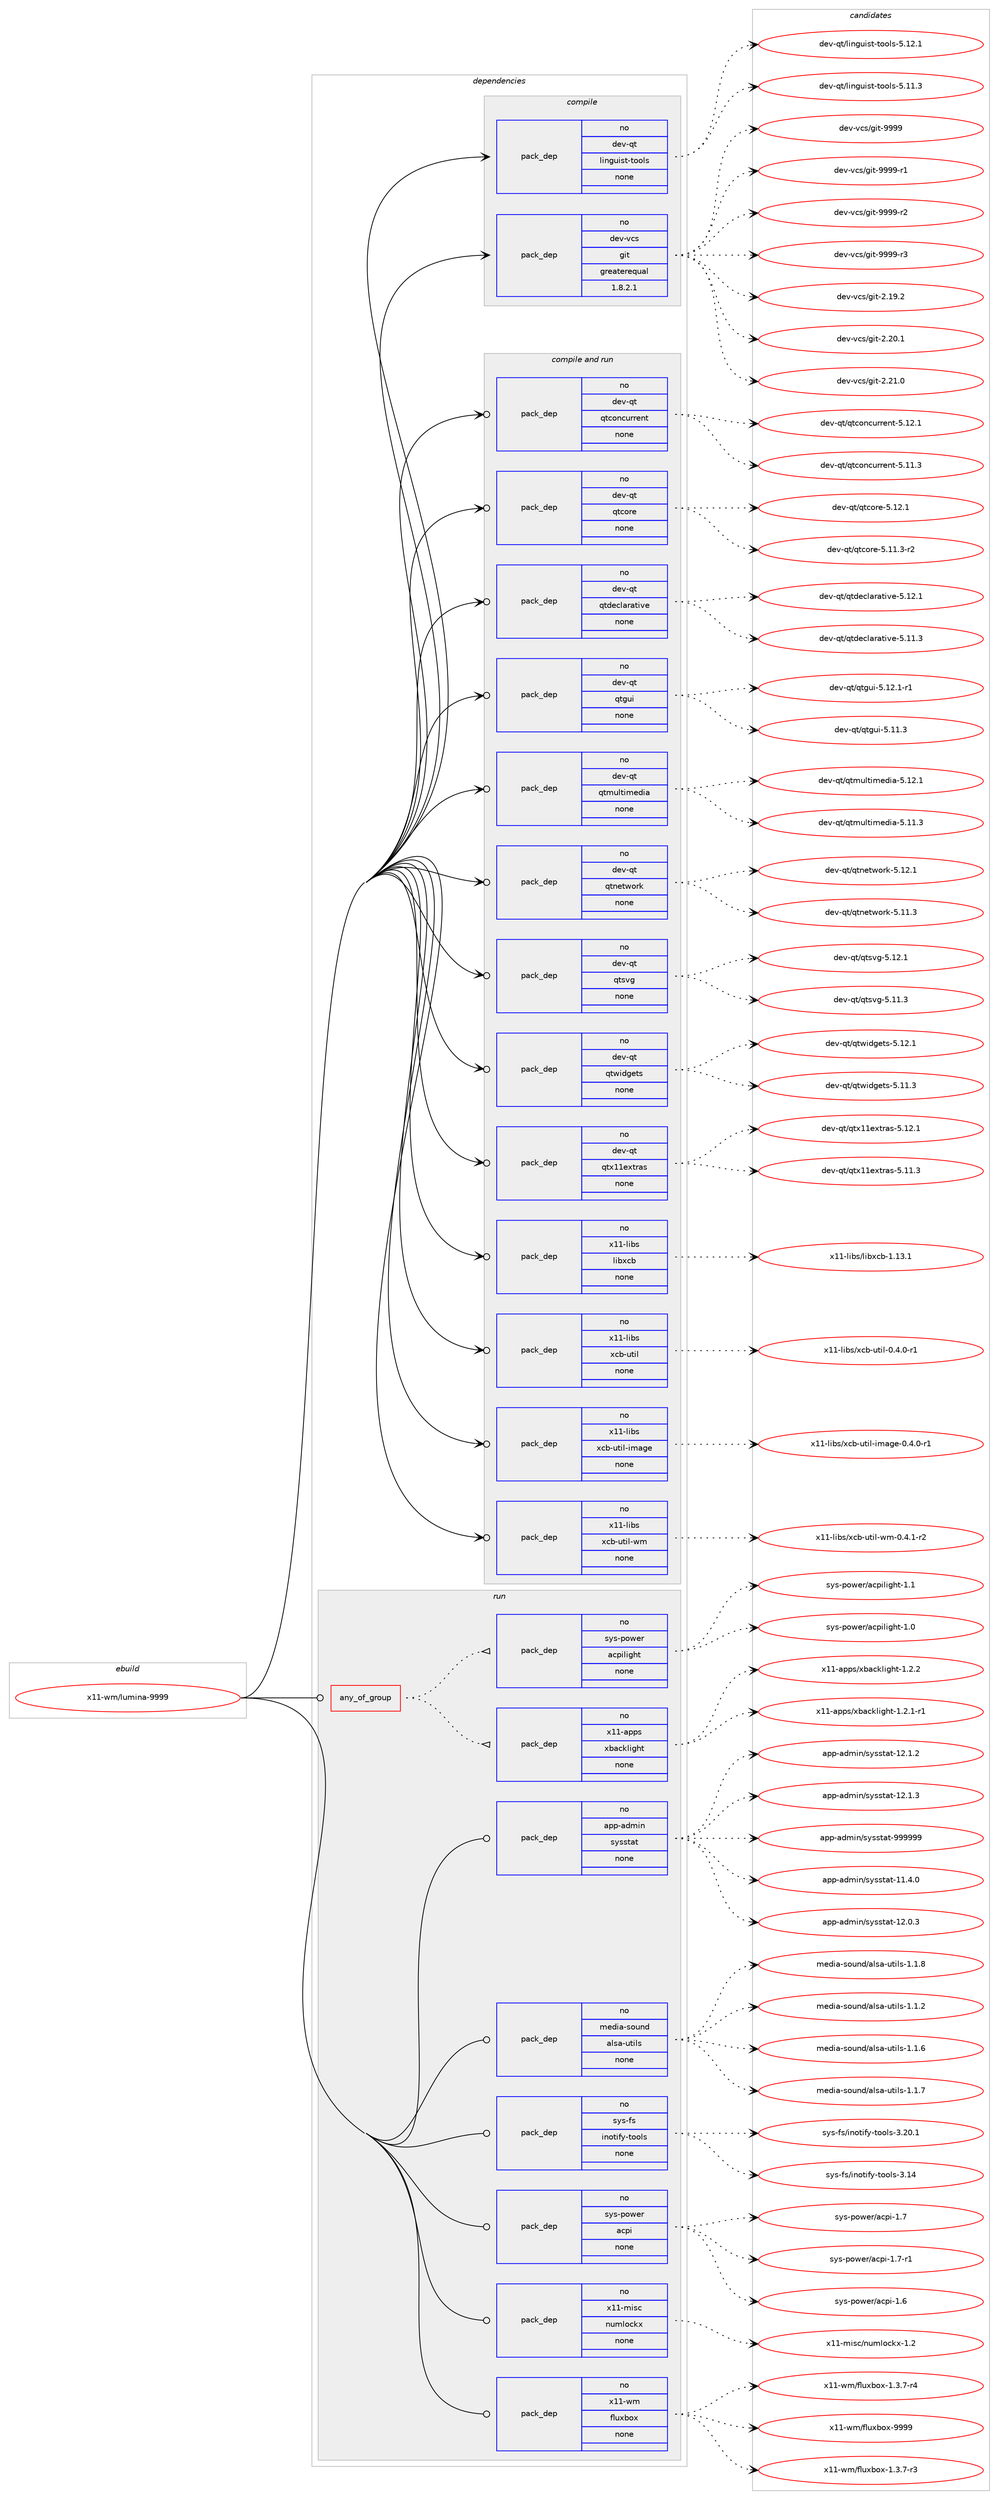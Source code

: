 digraph prolog {

# *************
# Graph options
# *************

newrank=true;
concentrate=true;
compound=true;
graph [rankdir=LR,fontname=Helvetica,fontsize=10,ranksep=1.5];#, ranksep=2.5, nodesep=0.2];
edge  [arrowhead=vee];
node  [fontname=Helvetica,fontsize=10];

# **********
# The ebuild
# **********

subgraph cluster_leftcol {
color=gray;
rank=same;
label=<<i>ebuild</i>>;
id [label="x11-wm/lumina-9999", color=red, width=4, href="../x11-wm/lumina-9999.svg"];
}

# ****************
# The dependencies
# ****************

subgraph cluster_midcol {
color=gray;
label=<<i>dependencies</i>>;
subgraph cluster_compile {
fillcolor="#eeeeee";
style=filled;
label=<<i>compile</i>>;
subgraph pack1273483 {
dependency1770808 [label=<<TABLE BORDER="0" CELLBORDER="1" CELLSPACING="0" CELLPADDING="4" WIDTH="220"><TR><TD ROWSPAN="6" CELLPADDING="30">pack_dep</TD></TR><TR><TD WIDTH="110">no</TD></TR><TR><TD>dev-qt</TD></TR><TR><TD>linguist-tools</TD></TR><TR><TD>none</TD></TR><TR><TD></TD></TR></TABLE>>, shape=none, color=blue];
}
id:e -> dependency1770808:w [weight=20,style="solid",arrowhead="vee"];
subgraph pack1273484 {
dependency1770809 [label=<<TABLE BORDER="0" CELLBORDER="1" CELLSPACING="0" CELLPADDING="4" WIDTH="220"><TR><TD ROWSPAN="6" CELLPADDING="30">pack_dep</TD></TR><TR><TD WIDTH="110">no</TD></TR><TR><TD>dev-vcs</TD></TR><TR><TD>git</TD></TR><TR><TD>greaterequal</TD></TR><TR><TD>1.8.2.1</TD></TR></TABLE>>, shape=none, color=blue];
}
id:e -> dependency1770809:w [weight=20,style="solid",arrowhead="vee"];
}
subgraph cluster_compileandrun {
fillcolor="#eeeeee";
style=filled;
label=<<i>compile and run</i>>;
subgraph pack1273485 {
dependency1770810 [label=<<TABLE BORDER="0" CELLBORDER="1" CELLSPACING="0" CELLPADDING="4" WIDTH="220"><TR><TD ROWSPAN="6" CELLPADDING="30">pack_dep</TD></TR><TR><TD WIDTH="110">no</TD></TR><TR><TD>dev-qt</TD></TR><TR><TD>qtconcurrent</TD></TR><TR><TD>none</TD></TR><TR><TD></TD></TR></TABLE>>, shape=none, color=blue];
}
id:e -> dependency1770810:w [weight=20,style="solid",arrowhead="odotvee"];
subgraph pack1273486 {
dependency1770811 [label=<<TABLE BORDER="0" CELLBORDER="1" CELLSPACING="0" CELLPADDING="4" WIDTH="220"><TR><TD ROWSPAN="6" CELLPADDING="30">pack_dep</TD></TR><TR><TD WIDTH="110">no</TD></TR><TR><TD>dev-qt</TD></TR><TR><TD>qtcore</TD></TR><TR><TD>none</TD></TR><TR><TD></TD></TR></TABLE>>, shape=none, color=blue];
}
id:e -> dependency1770811:w [weight=20,style="solid",arrowhead="odotvee"];
subgraph pack1273487 {
dependency1770812 [label=<<TABLE BORDER="0" CELLBORDER="1" CELLSPACING="0" CELLPADDING="4" WIDTH="220"><TR><TD ROWSPAN="6" CELLPADDING="30">pack_dep</TD></TR><TR><TD WIDTH="110">no</TD></TR><TR><TD>dev-qt</TD></TR><TR><TD>qtdeclarative</TD></TR><TR><TD>none</TD></TR><TR><TD></TD></TR></TABLE>>, shape=none, color=blue];
}
id:e -> dependency1770812:w [weight=20,style="solid",arrowhead="odotvee"];
subgraph pack1273488 {
dependency1770813 [label=<<TABLE BORDER="0" CELLBORDER="1" CELLSPACING="0" CELLPADDING="4" WIDTH="220"><TR><TD ROWSPAN="6" CELLPADDING="30">pack_dep</TD></TR><TR><TD WIDTH="110">no</TD></TR><TR><TD>dev-qt</TD></TR><TR><TD>qtgui</TD></TR><TR><TD>none</TD></TR><TR><TD></TD></TR></TABLE>>, shape=none, color=blue];
}
id:e -> dependency1770813:w [weight=20,style="solid",arrowhead="odotvee"];
subgraph pack1273489 {
dependency1770814 [label=<<TABLE BORDER="0" CELLBORDER="1" CELLSPACING="0" CELLPADDING="4" WIDTH="220"><TR><TD ROWSPAN="6" CELLPADDING="30">pack_dep</TD></TR><TR><TD WIDTH="110">no</TD></TR><TR><TD>dev-qt</TD></TR><TR><TD>qtmultimedia</TD></TR><TR><TD>none</TD></TR><TR><TD></TD></TR></TABLE>>, shape=none, color=blue];
}
id:e -> dependency1770814:w [weight=20,style="solid",arrowhead="odotvee"];
subgraph pack1273490 {
dependency1770815 [label=<<TABLE BORDER="0" CELLBORDER="1" CELLSPACING="0" CELLPADDING="4" WIDTH="220"><TR><TD ROWSPAN="6" CELLPADDING="30">pack_dep</TD></TR><TR><TD WIDTH="110">no</TD></TR><TR><TD>dev-qt</TD></TR><TR><TD>qtnetwork</TD></TR><TR><TD>none</TD></TR><TR><TD></TD></TR></TABLE>>, shape=none, color=blue];
}
id:e -> dependency1770815:w [weight=20,style="solid",arrowhead="odotvee"];
subgraph pack1273491 {
dependency1770816 [label=<<TABLE BORDER="0" CELLBORDER="1" CELLSPACING="0" CELLPADDING="4" WIDTH="220"><TR><TD ROWSPAN="6" CELLPADDING="30">pack_dep</TD></TR><TR><TD WIDTH="110">no</TD></TR><TR><TD>dev-qt</TD></TR><TR><TD>qtsvg</TD></TR><TR><TD>none</TD></TR><TR><TD></TD></TR></TABLE>>, shape=none, color=blue];
}
id:e -> dependency1770816:w [weight=20,style="solid",arrowhead="odotvee"];
subgraph pack1273492 {
dependency1770817 [label=<<TABLE BORDER="0" CELLBORDER="1" CELLSPACING="0" CELLPADDING="4" WIDTH="220"><TR><TD ROWSPAN="6" CELLPADDING="30">pack_dep</TD></TR><TR><TD WIDTH="110">no</TD></TR><TR><TD>dev-qt</TD></TR><TR><TD>qtwidgets</TD></TR><TR><TD>none</TD></TR><TR><TD></TD></TR></TABLE>>, shape=none, color=blue];
}
id:e -> dependency1770817:w [weight=20,style="solid",arrowhead="odotvee"];
subgraph pack1273493 {
dependency1770818 [label=<<TABLE BORDER="0" CELLBORDER="1" CELLSPACING="0" CELLPADDING="4" WIDTH="220"><TR><TD ROWSPAN="6" CELLPADDING="30">pack_dep</TD></TR><TR><TD WIDTH="110">no</TD></TR><TR><TD>dev-qt</TD></TR><TR><TD>qtx11extras</TD></TR><TR><TD>none</TD></TR><TR><TD></TD></TR></TABLE>>, shape=none, color=blue];
}
id:e -> dependency1770818:w [weight=20,style="solid",arrowhead="odotvee"];
subgraph pack1273494 {
dependency1770819 [label=<<TABLE BORDER="0" CELLBORDER="1" CELLSPACING="0" CELLPADDING="4" WIDTH="220"><TR><TD ROWSPAN="6" CELLPADDING="30">pack_dep</TD></TR><TR><TD WIDTH="110">no</TD></TR><TR><TD>x11-libs</TD></TR><TR><TD>libxcb</TD></TR><TR><TD>none</TD></TR><TR><TD></TD></TR></TABLE>>, shape=none, color=blue];
}
id:e -> dependency1770819:w [weight=20,style="solid",arrowhead="odotvee"];
subgraph pack1273495 {
dependency1770820 [label=<<TABLE BORDER="0" CELLBORDER="1" CELLSPACING="0" CELLPADDING="4" WIDTH="220"><TR><TD ROWSPAN="6" CELLPADDING="30">pack_dep</TD></TR><TR><TD WIDTH="110">no</TD></TR><TR><TD>x11-libs</TD></TR><TR><TD>xcb-util</TD></TR><TR><TD>none</TD></TR><TR><TD></TD></TR></TABLE>>, shape=none, color=blue];
}
id:e -> dependency1770820:w [weight=20,style="solid",arrowhead="odotvee"];
subgraph pack1273496 {
dependency1770821 [label=<<TABLE BORDER="0" CELLBORDER="1" CELLSPACING="0" CELLPADDING="4" WIDTH="220"><TR><TD ROWSPAN="6" CELLPADDING="30">pack_dep</TD></TR><TR><TD WIDTH="110">no</TD></TR><TR><TD>x11-libs</TD></TR><TR><TD>xcb-util-image</TD></TR><TR><TD>none</TD></TR><TR><TD></TD></TR></TABLE>>, shape=none, color=blue];
}
id:e -> dependency1770821:w [weight=20,style="solid",arrowhead="odotvee"];
subgraph pack1273497 {
dependency1770822 [label=<<TABLE BORDER="0" CELLBORDER="1" CELLSPACING="0" CELLPADDING="4" WIDTH="220"><TR><TD ROWSPAN="6" CELLPADDING="30">pack_dep</TD></TR><TR><TD WIDTH="110">no</TD></TR><TR><TD>x11-libs</TD></TR><TR><TD>xcb-util-wm</TD></TR><TR><TD>none</TD></TR><TR><TD></TD></TR></TABLE>>, shape=none, color=blue];
}
id:e -> dependency1770822:w [weight=20,style="solid",arrowhead="odotvee"];
}
subgraph cluster_run {
fillcolor="#eeeeee";
style=filled;
label=<<i>run</i>>;
subgraph any28880 {
dependency1770823 [label=<<TABLE BORDER="0" CELLBORDER="1" CELLSPACING="0" CELLPADDING="4"><TR><TD CELLPADDING="10">any_of_group</TD></TR></TABLE>>, shape=none, color=red];subgraph pack1273498 {
dependency1770824 [label=<<TABLE BORDER="0" CELLBORDER="1" CELLSPACING="0" CELLPADDING="4" WIDTH="220"><TR><TD ROWSPAN="6" CELLPADDING="30">pack_dep</TD></TR><TR><TD WIDTH="110">no</TD></TR><TR><TD>x11-apps</TD></TR><TR><TD>xbacklight</TD></TR><TR><TD>none</TD></TR><TR><TD></TD></TR></TABLE>>, shape=none, color=blue];
}
dependency1770823:e -> dependency1770824:w [weight=20,style="dotted",arrowhead="oinv"];
subgraph pack1273499 {
dependency1770825 [label=<<TABLE BORDER="0" CELLBORDER="1" CELLSPACING="0" CELLPADDING="4" WIDTH="220"><TR><TD ROWSPAN="6" CELLPADDING="30">pack_dep</TD></TR><TR><TD WIDTH="110">no</TD></TR><TR><TD>sys-power</TD></TR><TR><TD>acpilight</TD></TR><TR><TD>none</TD></TR><TR><TD></TD></TR></TABLE>>, shape=none, color=blue];
}
dependency1770823:e -> dependency1770825:w [weight=20,style="dotted",arrowhead="oinv"];
}
id:e -> dependency1770823:w [weight=20,style="solid",arrowhead="odot"];
subgraph pack1273500 {
dependency1770826 [label=<<TABLE BORDER="0" CELLBORDER="1" CELLSPACING="0" CELLPADDING="4" WIDTH="220"><TR><TD ROWSPAN="6" CELLPADDING="30">pack_dep</TD></TR><TR><TD WIDTH="110">no</TD></TR><TR><TD>app-admin</TD></TR><TR><TD>sysstat</TD></TR><TR><TD>none</TD></TR><TR><TD></TD></TR></TABLE>>, shape=none, color=blue];
}
id:e -> dependency1770826:w [weight=20,style="solid",arrowhead="odot"];
subgraph pack1273501 {
dependency1770827 [label=<<TABLE BORDER="0" CELLBORDER="1" CELLSPACING="0" CELLPADDING="4" WIDTH="220"><TR><TD ROWSPAN="6" CELLPADDING="30">pack_dep</TD></TR><TR><TD WIDTH="110">no</TD></TR><TR><TD>media-sound</TD></TR><TR><TD>alsa-utils</TD></TR><TR><TD>none</TD></TR><TR><TD></TD></TR></TABLE>>, shape=none, color=blue];
}
id:e -> dependency1770827:w [weight=20,style="solid",arrowhead="odot"];
subgraph pack1273502 {
dependency1770828 [label=<<TABLE BORDER="0" CELLBORDER="1" CELLSPACING="0" CELLPADDING="4" WIDTH="220"><TR><TD ROWSPAN="6" CELLPADDING="30">pack_dep</TD></TR><TR><TD WIDTH="110">no</TD></TR><TR><TD>sys-fs</TD></TR><TR><TD>inotify-tools</TD></TR><TR><TD>none</TD></TR><TR><TD></TD></TR></TABLE>>, shape=none, color=blue];
}
id:e -> dependency1770828:w [weight=20,style="solid",arrowhead="odot"];
subgraph pack1273503 {
dependency1770829 [label=<<TABLE BORDER="0" CELLBORDER="1" CELLSPACING="0" CELLPADDING="4" WIDTH="220"><TR><TD ROWSPAN="6" CELLPADDING="30">pack_dep</TD></TR><TR><TD WIDTH="110">no</TD></TR><TR><TD>sys-power</TD></TR><TR><TD>acpi</TD></TR><TR><TD>none</TD></TR><TR><TD></TD></TR></TABLE>>, shape=none, color=blue];
}
id:e -> dependency1770829:w [weight=20,style="solid",arrowhead="odot"];
subgraph pack1273504 {
dependency1770830 [label=<<TABLE BORDER="0" CELLBORDER="1" CELLSPACING="0" CELLPADDING="4" WIDTH="220"><TR><TD ROWSPAN="6" CELLPADDING="30">pack_dep</TD></TR><TR><TD WIDTH="110">no</TD></TR><TR><TD>x11-misc</TD></TR><TR><TD>numlockx</TD></TR><TR><TD>none</TD></TR><TR><TD></TD></TR></TABLE>>, shape=none, color=blue];
}
id:e -> dependency1770830:w [weight=20,style="solid",arrowhead="odot"];
subgraph pack1273505 {
dependency1770831 [label=<<TABLE BORDER="0" CELLBORDER="1" CELLSPACING="0" CELLPADDING="4" WIDTH="220"><TR><TD ROWSPAN="6" CELLPADDING="30">pack_dep</TD></TR><TR><TD WIDTH="110">no</TD></TR><TR><TD>x11-wm</TD></TR><TR><TD>fluxbox</TD></TR><TR><TD>none</TD></TR><TR><TD></TD></TR></TABLE>>, shape=none, color=blue];
}
id:e -> dependency1770831:w [weight=20,style="solid",arrowhead="odot"];
}
}

# **************
# The candidates
# **************

subgraph cluster_choices {
rank=same;
color=gray;
label=<<i>candidates</i>>;

subgraph choice1273483 {
color=black;
nodesep=1;
choice10010111845113116471081051101031171051151164511611111110811545534649494651 [label="dev-qt/linguist-tools-5.11.3", color=red, width=4,href="../dev-qt/linguist-tools-5.11.3.svg"];
choice10010111845113116471081051101031171051151164511611111110811545534649504649 [label="dev-qt/linguist-tools-5.12.1", color=red, width=4,href="../dev-qt/linguist-tools-5.12.1.svg"];
dependency1770808:e -> choice10010111845113116471081051101031171051151164511611111110811545534649494651:w [style=dotted,weight="100"];
dependency1770808:e -> choice10010111845113116471081051101031171051151164511611111110811545534649504649:w [style=dotted,weight="100"];
}
subgraph choice1273484 {
color=black;
nodesep=1;
choice10010111845118991154710310511645504649574650 [label="dev-vcs/git-2.19.2", color=red, width=4,href="../dev-vcs/git-2.19.2.svg"];
choice10010111845118991154710310511645504650484649 [label="dev-vcs/git-2.20.1", color=red, width=4,href="../dev-vcs/git-2.20.1.svg"];
choice10010111845118991154710310511645504650494648 [label="dev-vcs/git-2.21.0", color=red, width=4,href="../dev-vcs/git-2.21.0.svg"];
choice1001011184511899115471031051164557575757 [label="dev-vcs/git-9999", color=red, width=4,href="../dev-vcs/git-9999.svg"];
choice10010111845118991154710310511645575757574511449 [label="dev-vcs/git-9999-r1", color=red, width=4,href="../dev-vcs/git-9999-r1.svg"];
choice10010111845118991154710310511645575757574511450 [label="dev-vcs/git-9999-r2", color=red, width=4,href="../dev-vcs/git-9999-r2.svg"];
choice10010111845118991154710310511645575757574511451 [label="dev-vcs/git-9999-r3", color=red, width=4,href="../dev-vcs/git-9999-r3.svg"];
dependency1770809:e -> choice10010111845118991154710310511645504649574650:w [style=dotted,weight="100"];
dependency1770809:e -> choice10010111845118991154710310511645504650484649:w [style=dotted,weight="100"];
dependency1770809:e -> choice10010111845118991154710310511645504650494648:w [style=dotted,weight="100"];
dependency1770809:e -> choice1001011184511899115471031051164557575757:w [style=dotted,weight="100"];
dependency1770809:e -> choice10010111845118991154710310511645575757574511449:w [style=dotted,weight="100"];
dependency1770809:e -> choice10010111845118991154710310511645575757574511450:w [style=dotted,weight="100"];
dependency1770809:e -> choice10010111845118991154710310511645575757574511451:w [style=dotted,weight="100"];
}
subgraph choice1273485 {
color=black;
nodesep=1;
choice1001011184511311647113116991111109911711411410111011645534649494651 [label="dev-qt/qtconcurrent-5.11.3", color=red, width=4,href="../dev-qt/qtconcurrent-5.11.3.svg"];
choice1001011184511311647113116991111109911711411410111011645534649504649 [label="dev-qt/qtconcurrent-5.12.1", color=red, width=4,href="../dev-qt/qtconcurrent-5.12.1.svg"];
dependency1770810:e -> choice1001011184511311647113116991111109911711411410111011645534649494651:w [style=dotted,weight="100"];
dependency1770810:e -> choice1001011184511311647113116991111109911711411410111011645534649504649:w [style=dotted,weight="100"];
}
subgraph choice1273486 {
color=black;
nodesep=1;
choice100101118451131164711311699111114101455346494946514511450 [label="dev-qt/qtcore-5.11.3-r2", color=red, width=4,href="../dev-qt/qtcore-5.11.3-r2.svg"];
choice10010111845113116471131169911111410145534649504649 [label="dev-qt/qtcore-5.12.1", color=red, width=4,href="../dev-qt/qtcore-5.12.1.svg"];
dependency1770811:e -> choice100101118451131164711311699111114101455346494946514511450:w [style=dotted,weight="100"];
dependency1770811:e -> choice10010111845113116471131169911111410145534649504649:w [style=dotted,weight="100"];
}
subgraph choice1273487 {
color=black;
nodesep=1;
choice100101118451131164711311610010199108971149711610511810145534649494651 [label="dev-qt/qtdeclarative-5.11.3", color=red, width=4,href="../dev-qt/qtdeclarative-5.11.3.svg"];
choice100101118451131164711311610010199108971149711610511810145534649504649 [label="dev-qt/qtdeclarative-5.12.1", color=red, width=4,href="../dev-qt/qtdeclarative-5.12.1.svg"];
dependency1770812:e -> choice100101118451131164711311610010199108971149711610511810145534649494651:w [style=dotted,weight="100"];
dependency1770812:e -> choice100101118451131164711311610010199108971149711610511810145534649504649:w [style=dotted,weight="100"];
}
subgraph choice1273488 {
color=black;
nodesep=1;
choice100101118451131164711311610311710545534649494651 [label="dev-qt/qtgui-5.11.3", color=red, width=4,href="../dev-qt/qtgui-5.11.3.svg"];
choice1001011184511311647113116103117105455346495046494511449 [label="dev-qt/qtgui-5.12.1-r1", color=red, width=4,href="../dev-qt/qtgui-5.12.1-r1.svg"];
dependency1770813:e -> choice100101118451131164711311610311710545534649494651:w [style=dotted,weight="100"];
dependency1770813:e -> choice1001011184511311647113116103117105455346495046494511449:w [style=dotted,weight="100"];
}
subgraph choice1273489 {
color=black;
nodesep=1;
choice10010111845113116471131161091171081161051091011001059745534649494651 [label="dev-qt/qtmultimedia-5.11.3", color=red, width=4,href="../dev-qt/qtmultimedia-5.11.3.svg"];
choice10010111845113116471131161091171081161051091011001059745534649504649 [label="dev-qt/qtmultimedia-5.12.1", color=red, width=4,href="../dev-qt/qtmultimedia-5.12.1.svg"];
dependency1770814:e -> choice10010111845113116471131161091171081161051091011001059745534649494651:w [style=dotted,weight="100"];
dependency1770814:e -> choice10010111845113116471131161091171081161051091011001059745534649504649:w [style=dotted,weight="100"];
}
subgraph choice1273490 {
color=black;
nodesep=1;
choice100101118451131164711311611010111611911111410745534649494651 [label="dev-qt/qtnetwork-5.11.3", color=red, width=4,href="../dev-qt/qtnetwork-5.11.3.svg"];
choice100101118451131164711311611010111611911111410745534649504649 [label="dev-qt/qtnetwork-5.12.1", color=red, width=4,href="../dev-qt/qtnetwork-5.12.1.svg"];
dependency1770815:e -> choice100101118451131164711311611010111611911111410745534649494651:w [style=dotted,weight="100"];
dependency1770815:e -> choice100101118451131164711311611010111611911111410745534649504649:w [style=dotted,weight="100"];
}
subgraph choice1273491 {
color=black;
nodesep=1;
choice100101118451131164711311611511810345534649494651 [label="dev-qt/qtsvg-5.11.3", color=red, width=4,href="../dev-qt/qtsvg-5.11.3.svg"];
choice100101118451131164711311611511810345534649504649 [label="dev-qt/qtsvg-5.12.1", color=red, width=4,href="../dev-qt/qtsvg-5.12.1.svg"];
dependency1770816:e -> choice100101118451131164711311611511810345534649494651:w [style=dotted,weight="100"];
dependency1770816:e -> choice100101118451131164711311611511810345534649504649:w [style=dotted,weight="100"];
}
subgraph choice1273492 {
color=black;
nodesep=1;
choice100101118451131164711311611910510010310111611545534649494651 [label="dev-qt/qtwidgets-5.11.3", color=red, width=4,href="../dev-qt/qtwidgets-5.11.3.svg"];
choice100101118451131164711311611910510010310111611545534649504649 [label="dev-qt/qtwidgets-5.12.1", color=red, width=4,href="../dev-qt/qtwidgets-5.12.1.svg"];
dependency1770817:e -> choice100101118451131164711311611910510010310111611545534649494651:w [style=dotted,weight="100"];
dependency1770817:e -> choice100101118451131164711311611910510010310111611545534649504649:w [style=dotted,weight="100"];
}
subgraph choice1273493 {
color=black;
nodesep=1;
choice100101118451131164711311612049491011201161149711545534649494651 [label="dev-qt/qtx11extras-5.11.3", color=red, width=4,href="../dev-qt/qtx11extras-5.11.3.svg"];
choice100101118451131164711311612049491011201161149711545534649504649 [label="dev-qt/qtx11extras-5.12.1", color=red, width=4,href="../dev-qt/qtx11extras-5.12.1.svg"];
dependency1770818:e -> choice100101118451131164711311612049491011201161149711545534649494651:w [style=dotted,weight="100"];
dependency1770818:e -> choice100101118451131164711311612049491011201161149711545534649504649:w [style=dotted,weight="100"];
}
subgraph choice1273494 {
color=black;
nodesep=1;
choice120494945108105981154710810598120999845494649514649 [label="x11-libs/libxcb-1.13.1", color=red, width=4,href="../x11-libs/libxcb-1.13.1.svg"];
dependency1770819:e -> choice120494945108105981154710810598120999845494649514649:w [style=dotted,weight="100"];
}
subgraph choice1273495 {
color=black;
nodesep=1;
choice12049494510810598115471209998451171161051084548465246484511449 [label="x11-libs/xcb-util-0.4.0-r1", color=red, width=4,href="../x11-libs/xcb-util-0.4.0-r1.svg"];
dependency1770820:e -> choice12049494510810598115471209998451171161051084548465246484511449:w [style=dotted,weight="100"];
}
subgraph choice1273496 {
color=black;
nodesep=1;
choice120494945108105981154712099984511711610510845105109971031014548465246484511449 [label="x11-libs/xcb-util-image-0.4.0-r1", color=red, width=4,href="../x11-libs/xcb-util-image-0.4.0-r1.svg"];
dependency1770821:e -> choice120494945108105981154712099984511711610510845105109971031014548465246484511449:w [style=dotted,weight="100"];
}
subgraph choice1273497 {
color=black;
nodesep=1;
choice1204949451081059811547120999845117116105108451191094548465246494511450 [label="x11-libs/xcb-util-wm-0.4.1-r2", color=red, width=4,href="../x11-libs/xcb-util-wm-0.4.1-r2.svg"];
dependency1770822:e -> choice1204949451081059811547120999845117116105108451191094548465246494511450:w [style=dotted,weight="100"];
}
subgraph choice1273498 {
color=black;
nodesep=1;
choice12049494597112112115471209897991071081051031041164549465046494511449 [label="x11-apps/xbacklight-1.2.1-r1", color=red, width=4,href="../x11-apps/xbacklight-1.2.1-r1.svg"];
choice1204949459711211211547120989799107108105103104116454946504650 [label="x11-apps/xbacklight-1.2.2", color=red, width=4,href="../x11-apps/xbacklight-1.2.2.svg"];
dependency1770824:e -> choice12049494597112112115471209897991071081051031041164549465046494511449:w [style=dotted,weight="100"];
dependency1770824:e -> choice1204949459711211211547120989799107108105103104116454946504650:w [style=dotted,weight="100"];
}
subgraph choice1273499 {
color=black;
nodesep=1;
choice1151211154511211111910111447979911210510810510310411645494648 [label="sys-power/acpilight-1.0", color=red, width=4,href="../sys-power/acpilight-1.0.svg"];
choice1151211154511211111910111447979911210510810510310411645494649 [label="sys-power/acpilight-1.1", color=red, width=4,href="../sys-power/acpilight-1.1.svg"];
dependency1770825:e -> choice1151211154511211111910111447979911210510810510310411645494648:w [style=dotted,weight="100"];
dependency1770825:e -> choice1151211154511211111910111447979911210510810510310411645494649:w [style=dotted,weight="100"];
}
subgraph choice1273500 {
color=black;
nodesep=1;
choice971121124597100109105110471151211151151169711645494946524648 [label="app-admin/sysstat-11.4.0", color=red, width=4,href="../app-admin/sysstat-11.4.0.svg"];
choice971121124597100109105110471151211151151169711645495046484651 [label="app-admin/sysstat-12.0.3", color=red, width=4,href="../app-admin/sysstat-12.0.3.svg"];
choice971121124597100109105110471151211151151169711645495046494650 [label="app-admin/sysstat-12.1.2", color=red, width=4,href="../app-admin/sysstat-12.1.2.svg"];
choice971121124597100109105110471151211151151169711645495046494651 [label="app-admin/sysstat-12.1.3", color=red, width=4,href="../app-admin/sysstat-12.1.3.svg"];
choice971121124597100109105110471151211151151169711645575757575757 [label="app-admin/sysstat-999999", color=red, width=4,href="../app-admin/sysstat-999999.svg"];
dependency1770826:e -> choice971121124597100109105110471151211151151169711645494946524648:w [style=dotted,weight="100"];
dependency1770826:e -> choice971121124597100109105110471151211151151169711645495046484651:w [style=dotted,weight="100"];
dependency1770826:e -> choice971121124597100109105110471151211151151169711645495046494650:w [style=dotted,weight="100"];
dependency1770826:e -> choice971121124597100109105110471151211151151169711645495046494651:w [style=dotted,weight="100"];
dependency1770826:e -> choice971121124597100109105110471151211151151169711645575757575757:w [style=dotted,weight="100"];
}
subgraph choice1273501 {
color=black;
nodesep=1;
choice109101100105974511511111711010047971081159745117116105108115454946494650 [label="media-sound/alsa-utils-1.1.2", color=red, width=4,href="../media-sound/alsa-utils-1.1.2.svg"];
choice109101100105974511511111711010047971081159745117116105108115454946494654 [label="media-sound/alsa-utils-1.1.6", color=red, width=4,href="../media-sound/alsa-utils-1.1.6.svg"];
choice109101100105974511511111711010047971081159745117116105108115454946494655 [label="media-sound/alsa-utils-1.1.7", color=red, width=4,href="../media-sound/alsa-utils-1.1.7.svg"];
choice109101100105974511511111711010047971081159745117116105108115454946494656 [label="media-sound/alsa-utils-1.1.8", color=red, width=4,href="../media-sound/alsa-utils-1.1.8.svg"];
dependency1770827:e -> choice109101100105974511511111711010047971081159745117116105108115454946494650:w [style=dotted,weight="100"];
dependency1770827:e -> choice109101100105974511511111711010047971081159745117116105108115454946494654:w [style=dotted,weight="100"];
dependency1770827:e -> choice109101100105974511511111711010047971081159745117116105108115454946494655:w [style=dotted,weight="100"];
dependency1770827:e -> choice109101100105974511511111711010047971081159745117116105108115454946494656:w [style=dotted,weight="100"];
}
subgraph choice1273502 {
color=black;
nodesep=1;
choice1151211154510211547105110111116105102121451161111111081154551464952 [label="sys-fs/inotify-tools-3.14", color=red, width=4,href="../sys-fs/inotify-tools-3.14.svg"];
choice11512111545102115471051101111161051021214511611111110811545514650484649 [label="sys-fs/inotify-tools-3.20.1", color=red, width=4,href="../sys-fs/inotify-tools-3.20.1.svg"];
dependency1770828:e -> choice1151211154510211547105110111116105102121451161111111081154551464952:w [style=dotted,weight="100"];
dependency1770828:e -> choice11512111545102115471051101111161051021214511611111110811545514650484649:w [style=dotted,weight="100"];
}
subgraph choice1273503 {
color=black;
nodesep=1;
choice1151211154511211111910111447979911210545494654 [label="sys-power/acpi-1.6", color=red, width=4,href="../sys-power/acpi-1.6.svg"];
choice1151211154511211111910111447979911210545494655 [label="sys-power/acpi-1.7", color=red, width=4,href="../sys-power/acpi-1.7.svg"];
choice11512111545112111119101114479799112105454946554511449 [label="sys-power/acpi-1.7-r1", color=red, width=4,href="../sys-power/acpi-1.7-r1.svg"];
dependency1770829:e -> choice1151211154511211111910111447979911210545494654:w [style=dotted,weight="100"];
dependency1770829:e -> choice1151211154511211111910111447979911210545494655:w [style=dotted,weight="100"];
dependency1770829:e -> choice11512111545112111119101114479799112105454946554511449:w [style=dotted,weight="100"];
}
subgraph choice1273504 {
color=black;
nodesep=1;
choice12049494510910511599471101171091081119910712045494650 [label="x11-misc/numlockx-1.2", color=red, width=4,href="../x11-misc/numlockx-1.2.svg"];
dependency1770830:e -> choice12049494510910511599471101171091081119910712045494650:w [style=dotted,weight="100"];
}
subgraph choice1273505 {
color=black;
nodesep=1;
choice12049494511910947102108117120981111204549465146554511451 [label="x11-wm/fluxbox-1.3.7-r3", color=red, width=4,href="../x11-wm/fluxbox-1.3.7-r3.svg"];
choice12049494511910947102108117120981111204549465146554511452 [label="x11-wm/fluxbox-1.3.7-r4", color=red, width=4,href="../x11-wm/fluxbox-1.3.7-r4.svg"];
choice12049494511910947102108117120981111204557575757 [label="x11-wm/fluxbox-9999", color=red, width=4,href="../x11-wm/fluxbox-9999.svg"];
dependency1770831:e -> choice12049494511910947102108117120981111204549465146554511451:w [style=dotted,weight="100"];
dependency1770831:e -> choice12049494511910947102108117120981111204549465146554511452:w [style=dotted,weight="100"];
dependency1770831:e -> choice12049494511910947102108117120981111204557575757:w [style=dotted,weight="100"];
}
}

}
